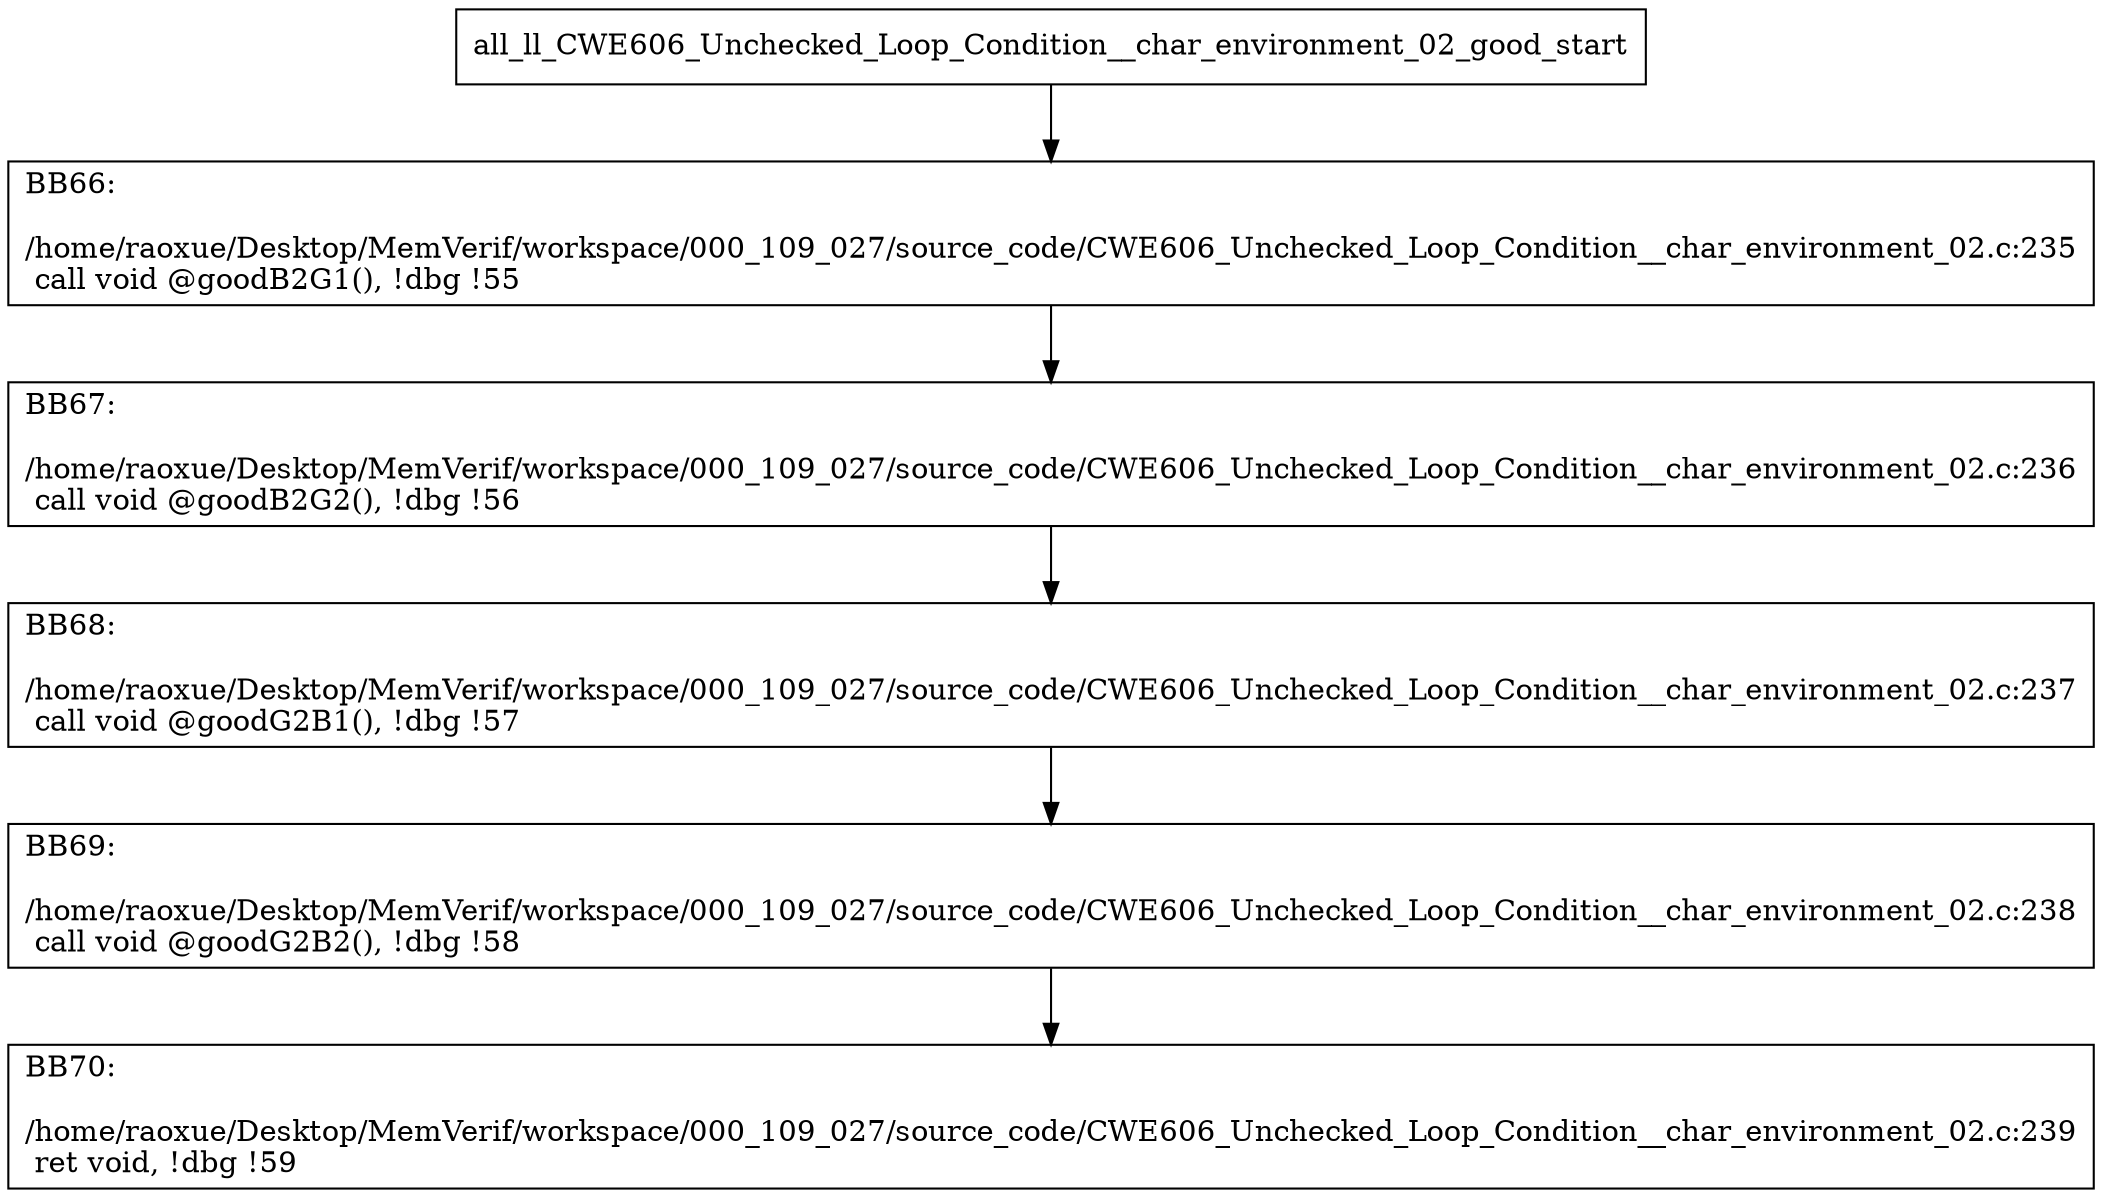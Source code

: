 digraph "CFG for'all_ll_CWE606_Unchecked_Loop_Condition__char_environment_02_good' function" {
	BBall_ll_CWE606_Unchecked_Loop_Condition__char_environment_02_good_start[shape=record,label="{all_ll_CWE606_Unchecked_Loop_Condition__char_environment_02_good_start}"];
	BBall_ll_CWE606_Unchecked_Loop_Condition__char_environment_02_good_start-> all_ll_CWE606_Unchecked_Loop_Condition__char_environment_02_goodBB66;
	all_ll_CWE606_Unchecked_Loop_Condition__char_environment_02_goodBB66 [shape=record, label="{BB66:\l\l/home/raoxue/Desktop/MemVerif/workspace/000_109_027/source_code/CWE606_Unchecked_Loop_Condition__char_environment_02.c:235\l
  call void @goodB2G1(), !dbg !55\l
}"];
	all_ll_CWE606_Unchecked_Loop_Condition__char_environment_02_goodBB66-> all_ll_CWE606_Unchecked_Loop_Condition__char_environment_02_goodBB67;
	all_ll_CWE606_Unchecked_Loop_Condition__char_environment_02_goodBB67 [shape=record, label="{BB67:\l\l/home/raoxue/Desktop/MemVerif/workspace/000_109_027/source_code/CWE606_Unchecked_Loop_Condition__char_environment_02.c:236\l
  call void @goodB2G2(), !dbg !56\l
}"];
	all_ll_CWE606_Unchecked_Loop_Condition__char_environment_02_goodBB67-> all_ll_CWE606_Unchecked_Loop_Condition__char_environment_02_goodBB68;
	all_ll_CWE606_Unchecked_Loop_Condition__char_environment_02_goodBB68 [shape=record, label="{BB68:\l\l/home/raoxue/Desktop/MemVerif/workspace/000_109_027/source_code/CWE606_Unchecked_Loop_Condition__char_environment_02.c:237\l
  call void @goodG2B1(), !dbg !57\l
}"];
	all_ll_CWE606_Unchecked_Loop_Condition__char_environment_02_goodBB68-> all_ll_CWE606_Unchecked_Loop_Condition__char_environment_02_goodBB69;
	all_ll_CWE606_Unchecked_Loop_Condition__char_environment_02_goodBB69 [shape=record, label="{BB69:\l\l/home/raoxue/Desktop/MemVerif/workspace/000_109_027/source_code/CWE606_Unchecked_Loop_Condition__char_environment_02.c:238\l
  call void @goodG2B2(), !dbg !58\l
}"];
	all_ll_CWE606_Unchecked_Loop_Condition__char_environment_02_goodBB69-> all_ll_CWE606_Unchecked_Loop_Condition__char_environment_02_goodBB70;
	all_ll_CWE606_Unchecked_Loop_Condition__char_environment_02_goodBB70 [shape=record, label="{BB70:\l\l/home/raoxue/Desktop/MemVerif/workspace/000_109_027/source_code/CWE606_Unchecked_Loop_Condition__char_environment_02.c:239\l
  ret void, !dbg !59\l
}"];
}
